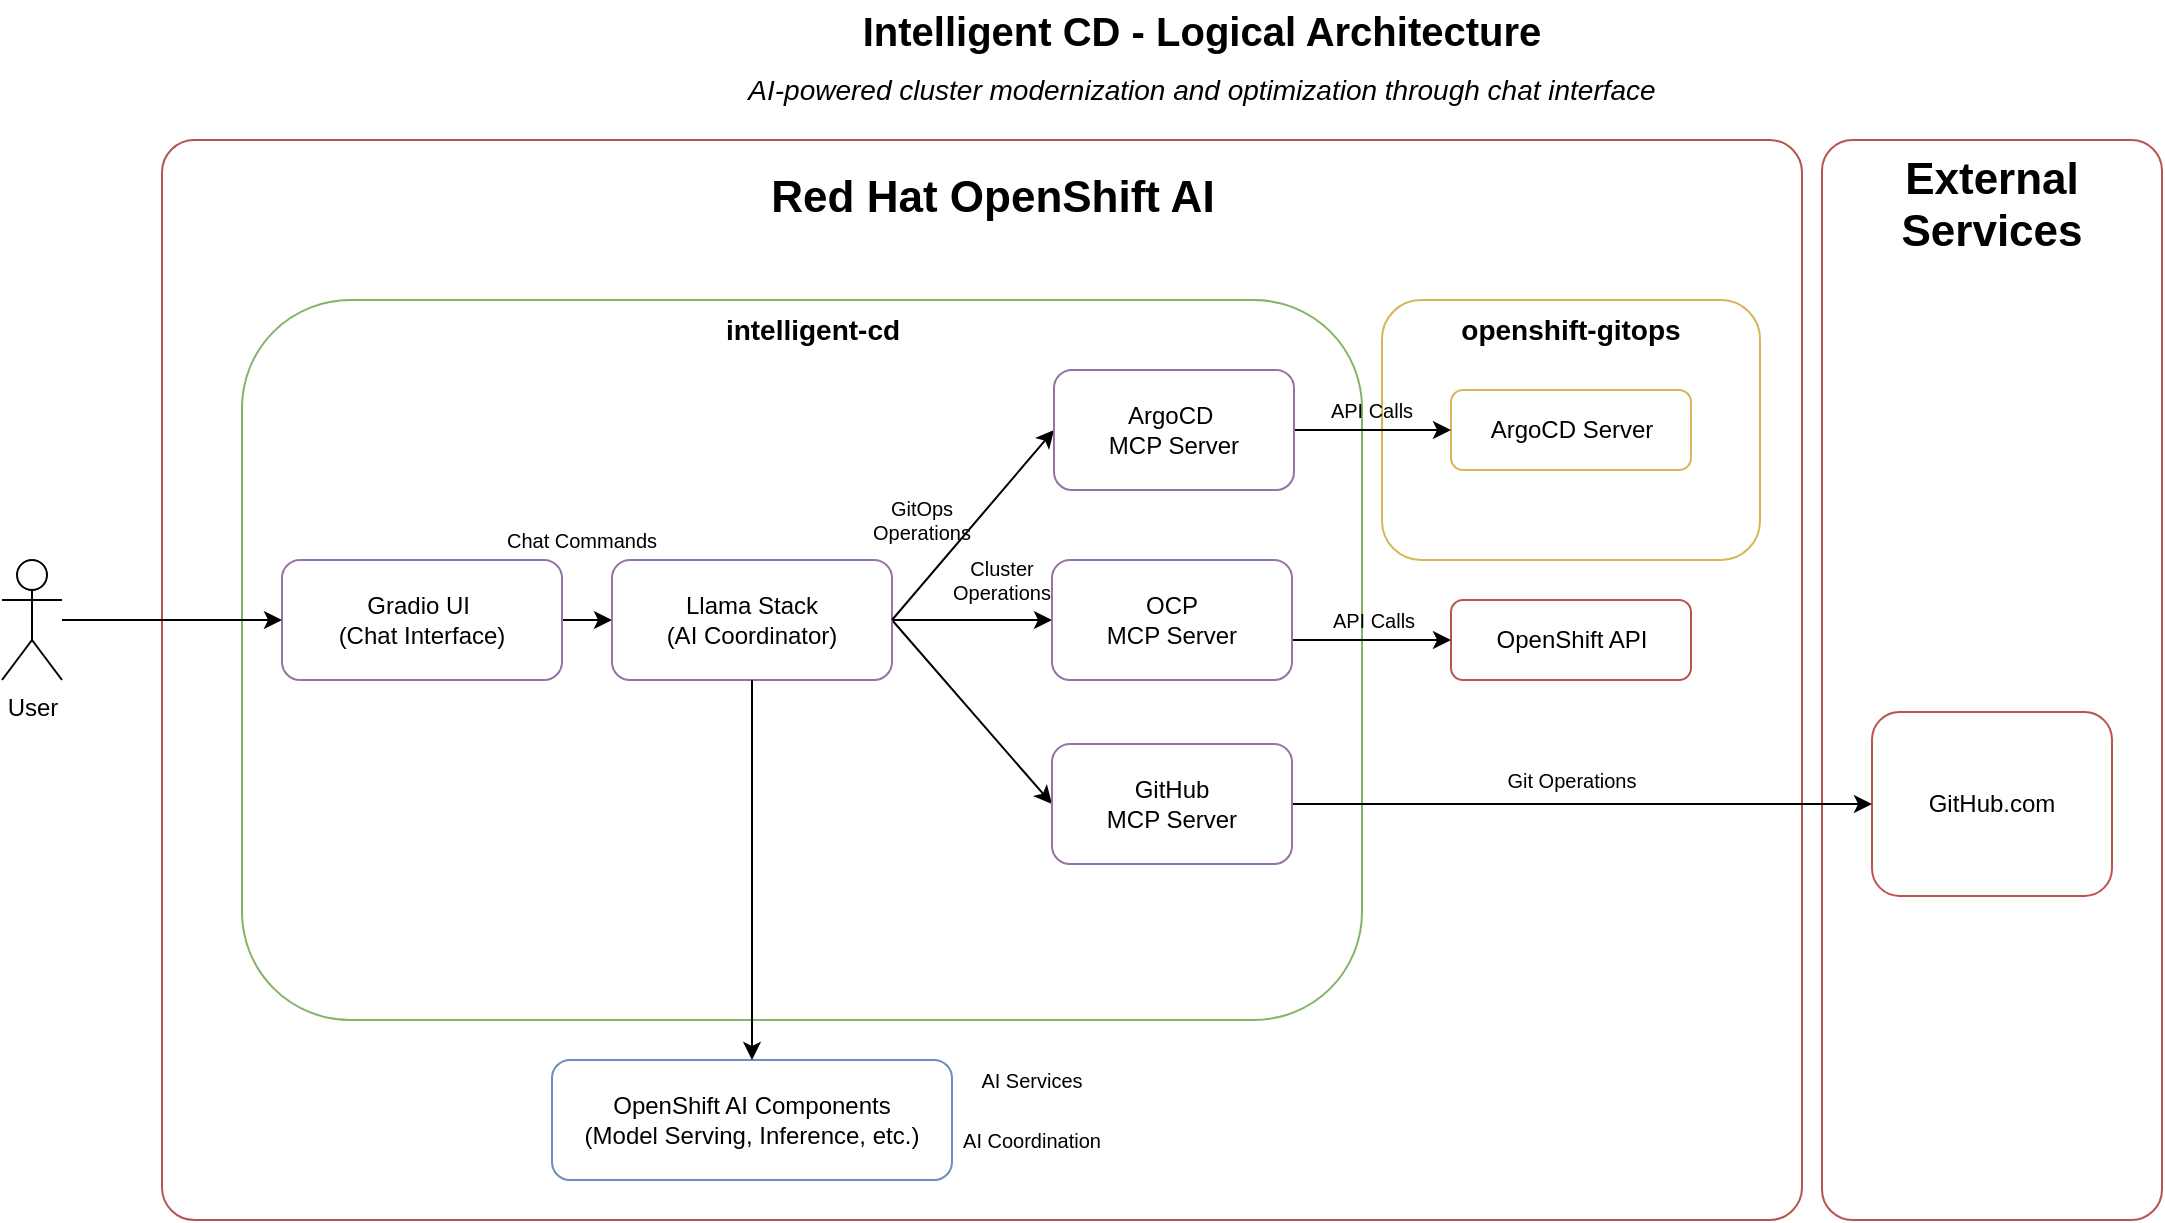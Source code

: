 <mxfile>
    <diagram name="Intelligent CD Architecture" id="intelligent-cd-architecture">
        <mxGraphModel dx="1840" dy="1487" grid="1" gridSize="10" guides="1" tooltips="1" connect="1" arrows="1" fold="1" page="1" pageScale="1" pageWidth="1169" pageHeight="827" math="0" shadow="0">
            <root>
                <mxCell id="0"/>
                <mxCell id="1" parent="0"/>
                <mxCell id="10" value="Red Hat OpenShift AI" style="rounded=1;whiteSpace=wrap;html=1;fillColor=#ffffff;strokeColor=#b85450;fontSize=22;fontStyle=1;align=center;verticalAlign=top;spacingLeft=11;spacingTop=9;arcSize=3;" vertex="1" parent="1">
                    <mxGeometry x="80" y="120" width="820" height="540" as="geometry"/>
                </mxCell>
                <mxCell id="intelligent-cd-ns" value="intelligent-cd" style="rounded=1;whiteSpace=wrap;html=1;fillColor=#ffffff;strokeColor=#82b366;fontSize=14;fontStyle=1;align=center;verticalAlign=top;spacingLeft=11;" parent="1" vertex="1">
                    <mxGeometry x="120" y="200" width="560" height="360" as="geometry"/>
                </mxCell>
                <mxCell id="openshift-gitops-ns" value="openshift-gitops" style="rounded=1;whiteSpace=wrap;html=1;fillColor=#ffffff;strokeColor=#d6b656;fontSize=14;fontStyle=1;verticalAlign=top;" parent="1" vertex="1">
                    <mxGeometry x="690" y="200" width="189" height="130" as="geometry"/>
                </mxCell>
                <mxCell id="external-services" value="External Services" style="rounded=1;whiteSpace=wrap;html=1;fillColor=#ffffff;strokeColor=#b85450;fontSize=22;fontStyle=1;arcSize=9;verticalAlign=top;" parent="1" vertex="1">
                    <mxGeometry x="910" y="120" width="170" height="540" as="geometry"/>
                </mxCell>
                <mxCell id="12" style="edgeStyle=none;html=1;exitX=1;exitY=0.5;exitDx=0;exitDy=0;entryX=0;entryY=0.5;entryDx=0;entryDy=0;" edge="1" parent="1" source="gradio-ui" target="llama-stack">
                    <mxGeometry relative="1" as="geometry"/>
                </mxCell>
                <mxCell id="gradio-ui" value="Gradio UI&amp;nbsp;&lt;div&gt;(Chat Interface)&lt;/div&gt;" style="rounded=1;whiteSpace=wrap;html=1;fillColor=#ffffff;strokeColor=#9673a6;fontSize=12;" parent="1" vertex="1">
                    <mxGeometry x="140" y="330" width="140" height="60" as="geometry"/>
                </mxCell>
                <mxCell id="15" style="edgeStyle=none;html=1;exitX=1;exitY=0.5;exitDx=0;exitDy=0;entryX=0;entryY=0.5;entryDx=0;entryDy=0;" edge="1" parent="1" source="llama-stack" target="13">
                    <mxGeometry relative="1" as="geometry"/>
                </mxCell>
                <mxCell id="16" style="edgeStyle=none;html=1;exitX=1;exitY=0.5;exitDx=0;exitDy=0;entryX=0;entryY=0.5;entryDx=0;entryDy=0;" edge="1" parent="1" source="llama-stack" target="14">
                    <mxGeometry relative="1" as="geometry"/>
                </mxCell>
                <mxCell id="llama-stack" value="Llama Stack&#xa;(AI Coordinator)" style="rounded=1;whiteSpace=wrap;html=1;fillColor=#ffffff;strokeColor=#9673a6;fontSize=12;" parent="1" vertex="1">
                    <mxGeometry x="305" y="330" width="140" height="60" as="geometry"/>
                </mxCell>
                <mxCell id="openshift-ai-components" value="OpenShift AI Components&#xa;(Model Serving, Inference, etc.)" style="rounded=1;whiteSpace=wrap;html=1;fillColor=#ffffff;strokeColor=#6c8ebf;fontSize=12;" parent="1" vertex="1">
                    <mxGeometry x="275" y="580" width="200" height="60" as="geometry"/>
                </mxCell>
                <mxCell id="argocd-server" value="ArgoCD Server" style="rounded=1;whiteSpace=wrap;html=1;fillColor=#ffffff;strokeColor=#d6b656;fontSize=12;" parent="1" vertex="1">
                    <mxGeometry x="724.5" y="245" width="120" height="40" as="geometry"/>
                </mxCell>
                <mxCell id="github-com" value="GitHub.com" style="rounded=1;whiteSpace=wrap;html=1;fillColor=#ffffff;strokeColor=#b85450;fontSize=12;" parent="1" vertex="1">
                    <mxGeometry x="935" y="406" width="120" height="92" as="geometry"/>
                </mxCell>
                <mxCell id="openshift-api" value="OpenShift API" style="rounded=1;whiteSpace=wrap;html=1;fillColor=#ffffff;strokeColor=#b85450;fontSize=12;" parent="1" vertex="1">
                    <mxGeometry x="724.5" y="350" width="120" height="40" as="geometry"/>
                </mxCell>
                <mxCell id="conn3" value="" style="endArrow=classic;html=1;rounded=0;exitX=1;exitY=0.5;exitDx=0;exitDy=0;entryX=0;entryY=0.5;entryDx=0;entryDy=0;" parent="1" source="llama-stack" target="mcp-server" edge="1">
                    <mxGeometry width="50" height="50" relative="1" as="geometry">
                        <mxPoint x="760" y="460" as="sourcePoint"/>
                        <mxPoint x="810" y="410" as="targetPoint"/>
                    </mxGeometry>
                </mxCell>
                <mxCell id="conn5" value="" style="endArrow=classic;html=1;rounded=0;exitX=1;exitY=0.5;exitDx=0;exitDy=0;entryX=0;entryY=0.5;entryDx=0;entryDy=0;" parent="1" source="14" target="github-com" edge="1">
                    <mxGeometry width="50" height="50" relative="1" as="geometry">
                        <mxPoint x="800" y="414" as="sourcePoint"/>
                        <mxPoint x="1000" y="320" as="targetPoint"/>
                    </mxGeometry>
                </mxCell>
                <mxCell id="conn6" value="" style="endArrow=classic;html=1;rounded=0;exitX=1;exitY=0.5;exitDx=0;exitDy=0;entryX=0;entryY=0.5;entryDx=0;entryDy=0;" parent="1" target="openshift-api" edge="1">
                    <mxGeometry width="50" height="50" relative="1" as="geometry">
                        <mxPoint x="600" y="370" as="sourcePoint"/>
                        <mxPoint x="1000" y="420" as="targetPoint"/>
                    </mxGeometry>
                </mxCell>
                <mxCell id="conn7" value="" style="endArrow=classic;html=1;rounded=0;exitX=0.5;exitY=1;exitDx=0;exitDy=0;entryX=0.5;entryY=0;entryDx=0;entryDy=0;" parent="1" source="llama-stack" target="openshift-ai-components" edge="1">
                    <mxGeometry width="50" height="50" relative="1" as="geometry">
                        <mxPoint x="720" y="490" as="sourcePoint"/>
                        <mxPoint x="700" y="520" as="targetPoint"/>
                    </mxGeometry>
                </mxCell>
                <mxCell id="label1" value="Chat Commands" style="text;html=1;strokeColor=none;fillColor=none;align=center;verticalAlign=middle;whiteSpace=wrap;rounded=0;fontSize=10;" parent="1" vertex="1">
                    <mxGeometry x="250" y="310" width="80" height="20" as="geometry"/>
                </mxCell>
                <mxCell id="label2" value="AI Coordination" style="text;html=1;strokeColor=none;fillColor=none;align=center;verticalAlign=middle;whiteSpace=wrap;rounded=0;fontSize=10;" parent="1" vertex="1">
                    <mxGeometry x="475" y="610" width="80" height="20" as="geometry"/>
                </mxCell>
                <mxCell id="label3" value="Cluster Operations" style="text;html=1;strokeColor=none;fillColor=none;align=center;verticalAlign=middle;whiteSpace=wrap;rounded=0;fontSize=10;" parent="1" vertex="1">
                    <mxGeometry x="460" y="330" width="80" height="20" as="geometry"/>
                </mxCell>
                <mxCell id="label4" value="GitOps Operations" style="text;html=1;strokeColor=none;fillColor=none;align=center;verticalAlign=middle;whiteSpace=wrap;rounded=0;fontSize=10;" parent="1" vertex="1">
                    <mxGeometry x="420" y="300" width="80" height="20" as="geometry"/>
                </mxCell>
                <mxCell id="label5" value="Git Operations" style="text;html=1;strokeColor=none;fillColor=none;align=center;verticalAlign=middle;whiteSpace=wrap;rounded=0;fontSize=10;" parent="1" vertex="1">
                    <mxGeometry x="744.5" y="430" width="80" height="20" as="geometry"/>
                </mxCell>
                <mxCell id="label6" value="API Calls" style="text;html=1;strokeColor=none;fillColor=none;align=center;verticalAlign=middle;whiteSpace=wrap;rounded=0;fontSize=10;" parent="1" vertex="1">
                    <mxGeometry x="646" y="350" width="80" height="20" as="geometry"/>
                </mxCell>
                <mxCell id="label7" value="AI Services" style="text;html=1;strokeColor=none;fillColor=none;align=center;verticalAlign=middle;whiteSpace=wrap;rounded=0;fontSize=10;" parent="1" vertex="1">
                    <mxGeometry x="475" y="580" width="80" height="20" as="geometry"/>
                </mxCell>
                <mxCell id="title" value="Intelligent CD - Logical Architecture" style="text;html=1;strokeColor=none;fillColor=none;align=center;verticalAlign=middle;whiteSpace=wrap;rounded=0;fontSize=20;fontStyle=1;" parent="1" vertex="1">
                    <mxGeometry x="400" y="50" width="400" height="30" as="geometry"/>
                </mxCell>
                <mxCell id="description" value="AI-powered cluster modernization and optimization through chat interface" style="text;html=1;strokeColor=none;fillColor=none;align=center;verticalAlign=middle;whiteSpace=wrap;rounded=0;fontSize=14;fontStyle=2;" parent="1" vertex="1">
                    <mxGeometry x="300" y="80" width="600" height="30" as="geometry"/>
                </mxCell>
                <mxCell id="9" style="edgeStyle=none;html=1;exitX=1;exitY=0.5;exitDx=0;exitDy=0;entryX=0;entryY=0.5;entryDx=0;entryDy=0;" edge="1" parent="1" source="mcp-server" target="argocd-server">
                    <mxGeometry relative="1" as="geometry">
                        <mxPoint x="675" y="265" as="targetPoint"/>
                    </mxGeometry>
                </mxCell>
                <mxCell id="mcp-server" value="&lt;span style=&quot;color: rgb(0, 0, 0);&quot;&gt;ArgoCD&amp;nbsp;&lt;/span&gt;&lt;div&gt;&lt;span style=&quot;color: rgb(0, 0, 0);&quot;&gt;MCP Server&lt;/span&gt;&lt;/div&gt;" style="rounded=1;whiteSpace=wrap;html=1;fillColor=#ffffff;strokeColor=#9673a6;fontSize=12;" parent="1" vertex="1">
                    <mxGeometry x="526" y="235" width="120" height="60" as="geometry"/>
                </mxCell>
                <mxCell id="13" value="&lt;div&gt;&lt;span style=&quot;color: rgb(0, 0, 0);&quot;&gt;OCP&lt;/span&gt;&lt;/div&gt;&lt;div&gt;&lt;span style=&quot;color: rgb(0, 0, 0);&quot;&gt;MCP Server&lt;/span&gt;&lt;/div&gt;" style="rounded=1;whiteSpace=wrap;html=1;fillColor=#ffffff;strokeColor=#9673a6;fontSize=12;" vertex="1" parent="1">
                    <mxGeometry x="525" y="330" width="120" height="60" as="geometry"/>
                </mxCell>
                <mxCell id="14" value="&lt;div&gt;&lt;span style=&quot;color: rgb(0, 0, 0);&quot;&gt;GitHub&lt;/span&gt;&lt;div&gt;&lt;span style=&quot;color: rgb(0, 0, 0);&quot;&gt;MCP Server&lt;/span&gt;&lt;/div&gt;" style="rounded=1;whiteSpace=wrap;html=1;fillColor=#ffffff;strokeColor=#9673a6;fontSize=12;" vertex="1" parent="1">
                    <mxGeometry x="525" y="422" width="120" height="60" as="geometry"/>
                </mxCell>
                <mxCell id="17" value="API Calls" style="text;html=1;strokeColor=none;fillColor=none;align=center;verticalAlign=middle;whiteSpace=wrap;rounded=0;fontSize=10;" vertex="1" parent="1">
                    <mxGeometry x="644.5" y="245" width="80" height="20" as="geometry"/>
                </mxCell>
                <mxCell id="21" style="edgeStyle=none;html=1;" edge="1" parent="1" source="18" target="gradio-ui">
                    <mxGeometry relative="1" as="geometry"/>
                </mxCell>
                <mxCell id="18" value="User" style="shape=umlActor;verticalLabelPosition=bottom;verticalAlign=top;html=1;outlineConnect=0;" vertex="1" parent="1">
                    <mxGeometry y="330" width="30" height="60" as="geometry"/>
                </mxCell>
            </root>
        </mxGraphModel>
    </diagram>
</mxfile>